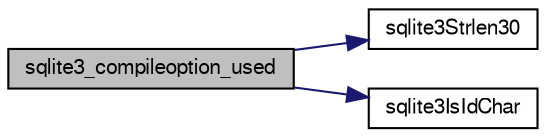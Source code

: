 digraph "sqlite3_compileoption_used"
{
  edge [fontname="FreeSans",fontsize="10",labelfontname="FreeSans",labelfontsize="10"];
  node [fontname="FreeSans",fontsize="10",shape=record];
  rankdir="LR";
  Node22092 [label="sqlite3_compileoption_used",height=0.2,width=0.4,color="black", fillcolor="grey75", style="filled", fontcolor="black"];
  Node22092 -> Node22093 [color="midnightblue",fontsize="10",style="solid",fontname="FreeSans"];
  Node22093 [label="sqlite3Strlen30",height=0.2,width=0.4,color="black", fillcolor="white", style="filled",URL="$sqlite3_8c.html#a3dcd80ba41f1a308193dee74857b62a7"];
  Node22092 -> Node22094 [color="midnightblue",fontsize="10",style="solid",fontname="FreeSans"];
  Node22094 [label="sqlite3IsIdChar",height=0.2,width=0.4,color="black", fillcolor="white", style="filled",URL="$sqlite3_8c.html#a1f47ecef66dd22ee0124ff472349f5e1"];
}
